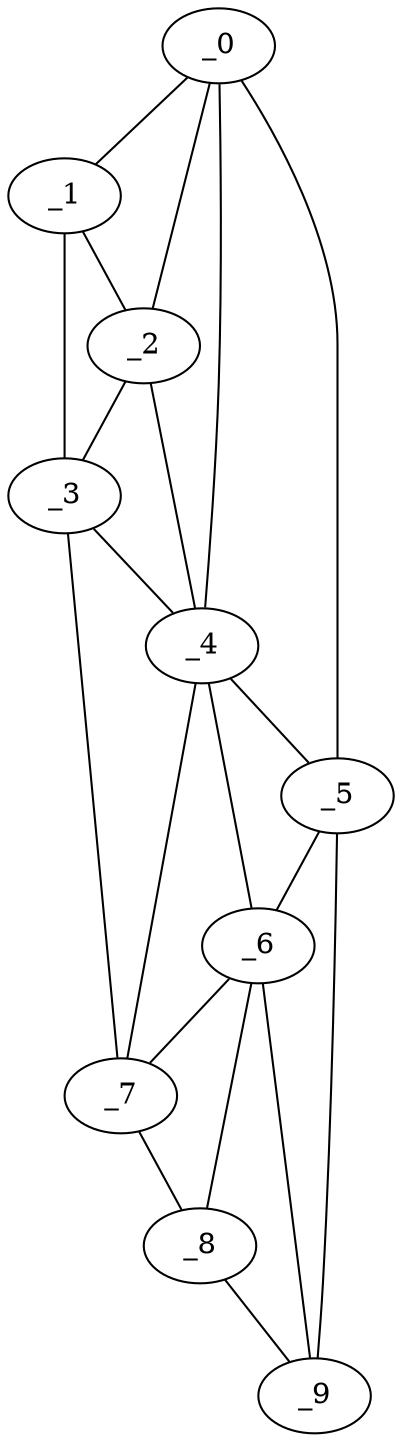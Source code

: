 graph "obj40__145.gxl" {
	_0	 [x=4,
		y=48];
	_1	 [x=9,
		y=61];
	_0 -- _1	 [valence=1];
	_2	 [x=46,
		y=72];
	_0 -- _2	 [valence=2];
	_4	 [x=68,
		y=49];
	_0 -- _4	 [valence=2];
	_5	 [x=86,
		y=36];
	_0 -- _5	 [valence=1];
	_1 -- _2	 [valence=2];
	_3	 [x=47,
		y=94];
	_1 -- _3	 [valence=1];
	_2 -- _3	 [valence=2];
	_2 -- _4	 [valence=2];
	_3 -- _4	 [valence=2];
	_7	 [x=121,
		y=76];
	_3 -- _7	 [valence=1];
	_4 -- _5	 [valence=1];
	_6	 [x=104,
		y=43];
	_4 -- _6	 [valence=2];
	_4 -- _7	 [valence=1];
	_5 -- _6	 [valence=2];
	_9	 [x=125,
		y=42];
	_5 -- _9	 [valence=1];
	_6 -- _7	 [valence=2];
	_8	 [x=124,
		y=53];
	_6 -- _8	 [valence=2];
	_6 -- _9	 [valence=1];
	_7 -- _8	 [valence=1];
	_8 -- _9	 [valence=1];
}
